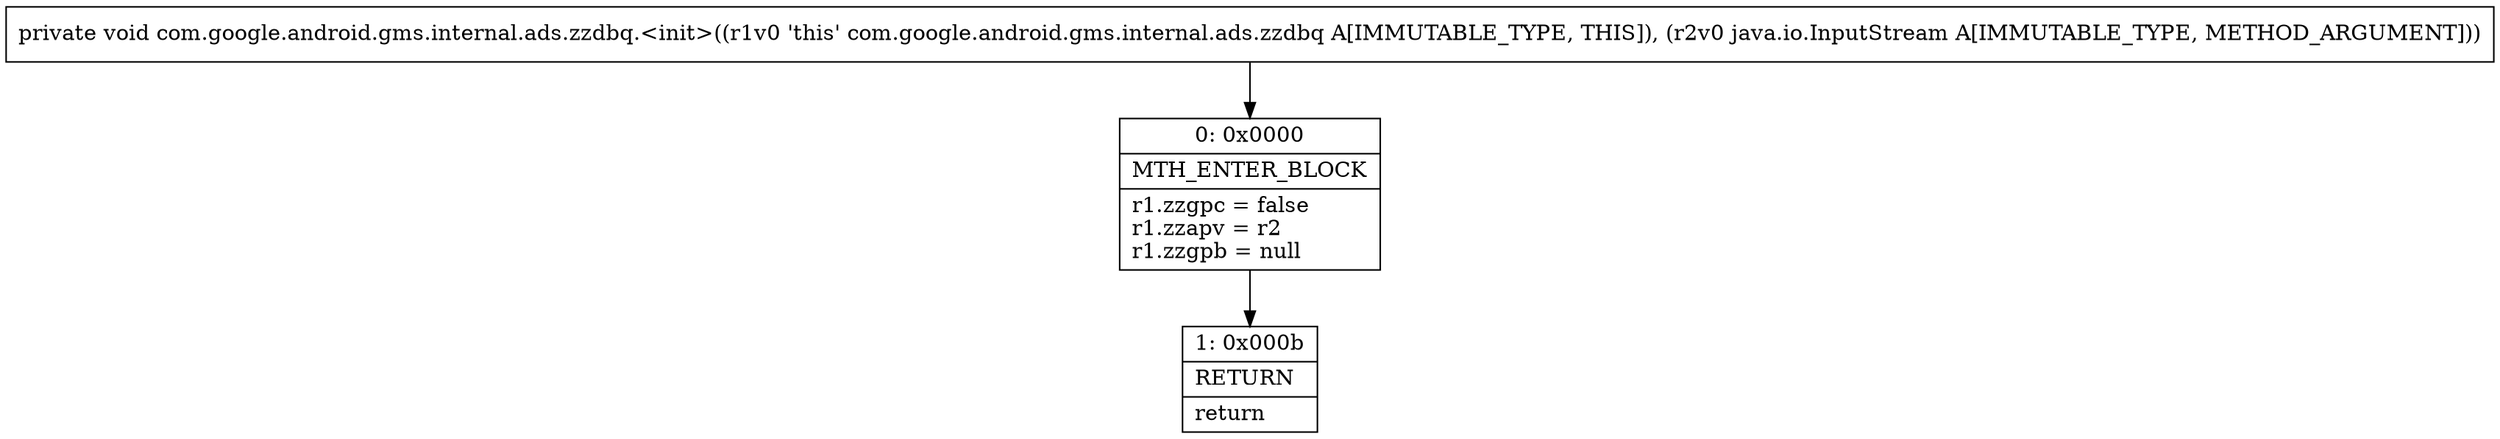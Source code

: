 digraph "CFG forcom.google.android.gms.internal.ads.zzdbq.\<init\>(Ljava\/io\/InputStream;)V" {
Node_0 [shape=record,label="{0\:\ 0x0000|MTH_ENTER_BLOCK\l|r1.zzgpc = false\lr1.zzapv = r2\lr1.zzgpb = null\l}"];
Node_1 [shape=record,label="{1\:\ 0x000b|RETURN\l|return\l}"];
MethodNode[shape=record,label="{private void com.google.android.gms.internal.ads.zzdbq.\<init\>((r1v0 'this' com.google.android.gms.internal.ads.zzdbq A[IMMUTABLE_TYPE, THIS]), (r2v0 java.io.InputStream A[IMMUTABLE_TYPE, METHOD_ARGUMENT])) }"];
MethodNode -> Node_0;
Node_0 -> Node_1;
}

